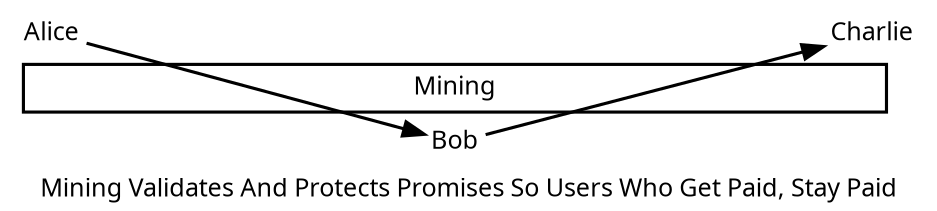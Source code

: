 digraph {

size=6.25;
rankdir=TB
//splines = ortho;
splines = false;
ranksep = 0.1;
nodesep = 5.5;
fontsize = 30;

edge [ penwidth = 3.75, arrowsize = 2.5, fontname="Sans" ]
node [ penwidth = 1.75, shape = "box", fontname="Sans", shape = "none", fontsize = 30 ]
graph [ penwidth = 0, fontname="Sans" ]

subgraph cluster_top {
    charlie [ label = "Charlie" ];
    bob0 [ style = "invis" ];
    alice [ label = "Alice" ];
}

subgraph cluster_bottom {
    bob [ label = "Bob" ];
}

{
edge [ style = "invis" ];
alice -> a;
a -> bob;
c -> bob;
c -> charlie;
bob0 -> b;
}

alice -> bob [ constraint = false ];
bob -> charlie [ constraint = false ];



subgraph cluster_mining {
    node [ width = 0, height = 0 ];
    graph [ penwidth = 3.75 ];
    b [ label = "Mining" ];
    //b [ label = "Mining", style = "invis" ];
    a [ style = "invis" ];
    c [ style = "invis" ];


    //a -> b -> c;
}


label = "Mining Validates And Protects Promises So Users Who Get Paid, Stay Paid"
//label = "Users Trust Mining To Validate And Protect Promises"
//label = "Users Sign Promises To Give Control Over Bitcoins To Someone Else"
}
